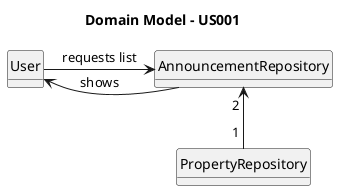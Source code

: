 @startuml
skinparam monochrome true
skinparam packageStyle rectangle
skinparam shadowing false

'left to right direction

skinparam classAttributeIconSize 0

hide circle
hide methods

title Domain Model - US001

'class Platform {
'  -description
'}

User  ->  AnnouncementRepository: requests list
AnnouncementRepository "2 " <-- "1 " PropertyRepository
AnnouncementRepository  --> User : shows


@enduml